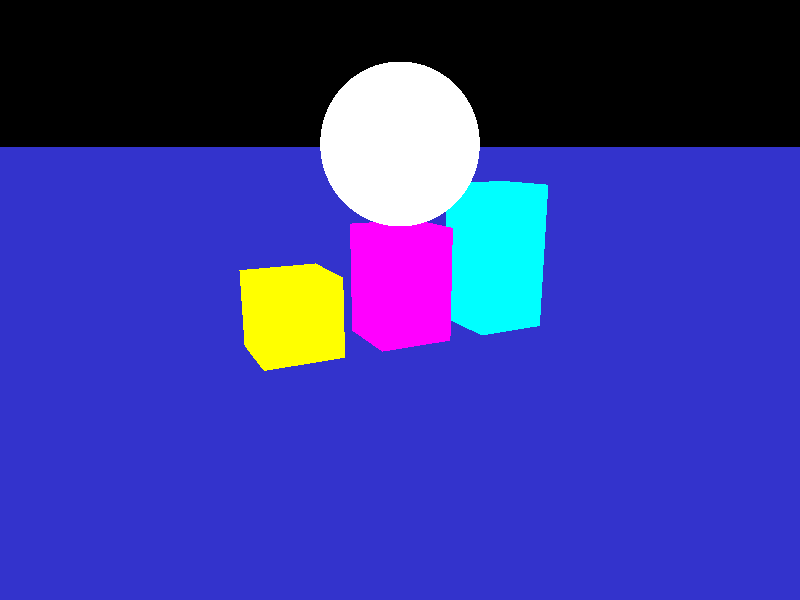 camera {
   location  <-7, 4, -14>
   up        <0,  1,  0>
   right     <1.33333, 0,  0>
   look_at   <0, 0, 0>
}


light_source {<0, 9, -10> color rgb <1.5, 1.5, 1.5>}

box { <-1, -1, -1>, <1, 2, 1>
   pigment { color rgbf <1.0, 0.0, 1.0, 0.9>}
   finish {ambient 0.2 diffuse 0.6 specular 0.5 refraction 1.0 ior 1.33 roughness 0.01}
}

box { <-4, -1, -1>, <-2, 1, 1>
   pigment { color rgbf <1.0, 1.0, 0.0, 0.9>}
   finish {ambient 0.2 diffuse 0.6 specular 0.5 refraction 1.0 ior 1.33 roughness 0.01}
}

box { <2, -1, -1>, <4, 3, 1>
   pigment { color rgbf <0.0, 1.0, 1.0, 0.9>}
   finish {ambient 0.2 diffuse 0.6 specular 0.5 refraction 1.0 ior 1.33 roughness 0.01}
}

sphere { <0, 4, 0>, 2
   pigment { color rgb <1.0, 1.0, 1.0>}
   finish {ambient 0.2 diffuse 0.4 specular 0.5 roughness 0.01}
}

plane {<0, 1, 0>, -1
   pigment {color rgb <0.2, 0.2, 0.8>}
   finish {ambient 0.4 diffuse 0.8 reflection .5}
}
